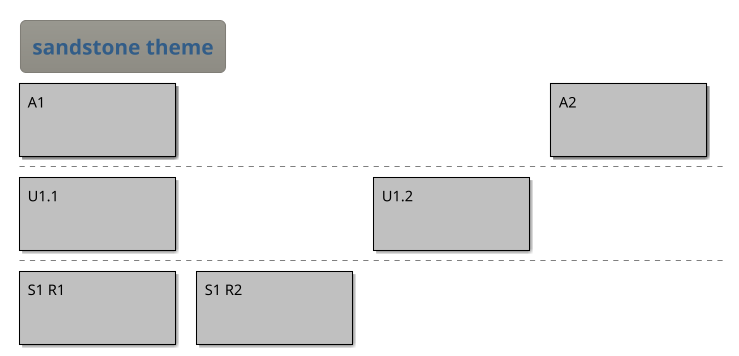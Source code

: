 ' Do not edit
' Theme Gallery
' autogenerated by script
'
@startboard
!theme sandstone
title sandstone theme
A1
+U1.1
++S1 R1
++S1 R2 
+U1.2
A2
@endboard

